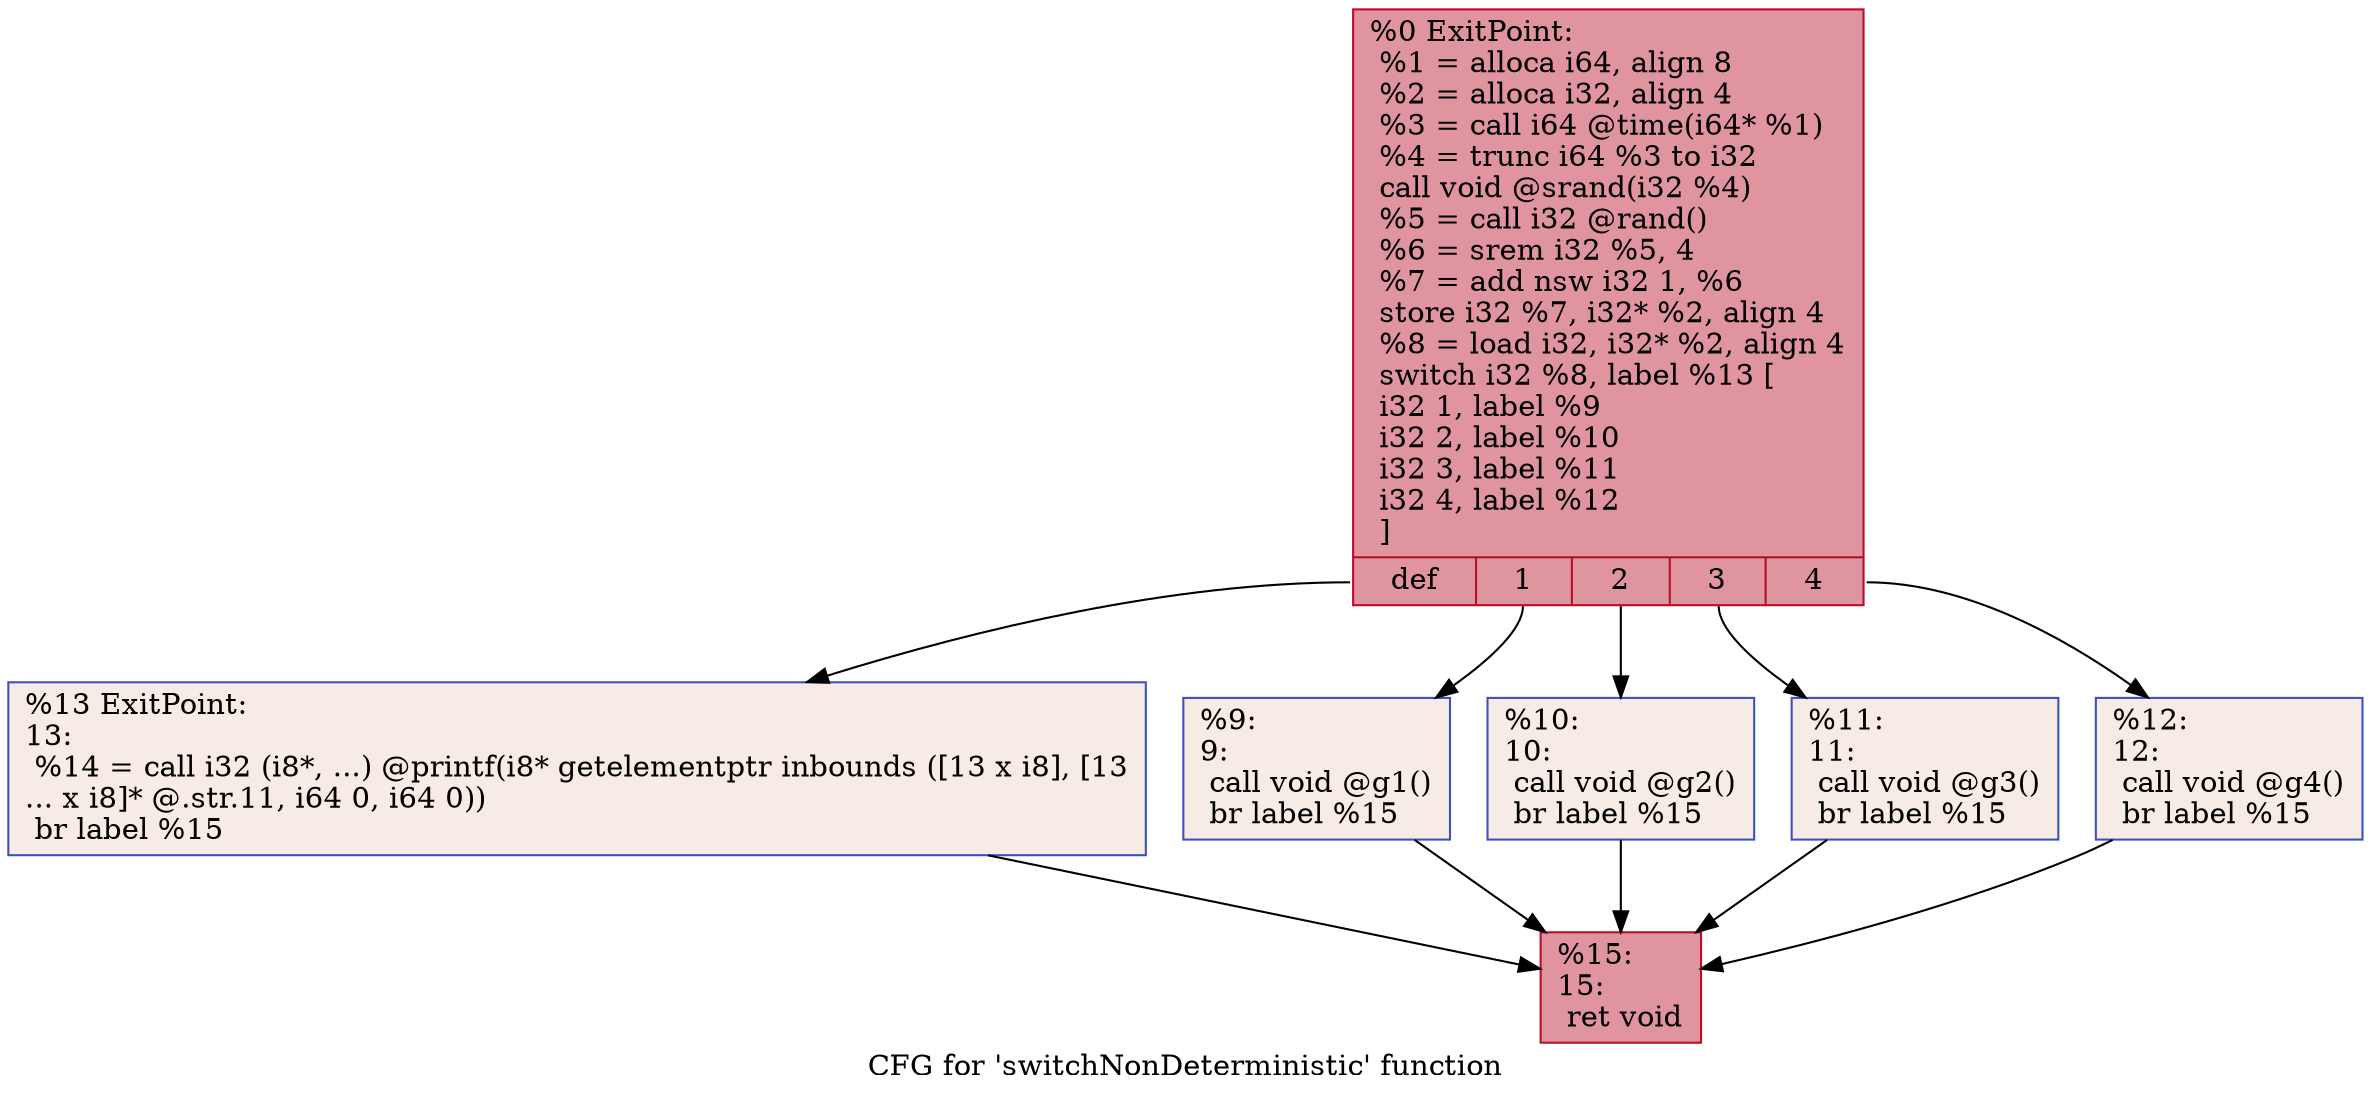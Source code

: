digraph "CFG for 'switchNonDeterministic' function" {
	label="CFG for 'switchNonDeterministic' function";

	Node0x56182ebe7e90 [shape=record,color="#b70d28ff", style=filled, fillcolor="#b70d2870",label="{%0 ExitPoint:\l  %1 = alloca i64, align 8\l  %2 = alloca i32, align 4\l  %3 = call i64 @time(i64* %1)\l  %4 = trunc i64 %3 to i32\l  call void @srand(i32 %4)\l  %5 = call i32 @rand()\l  %6 = srem i32 %5, 4\l  %7 = add nsw i32 1, %6\l  store i32 %7, i32* %2, align 4\l  %8 = load i32, i32* %2, align 4\l  switch i32 %8, label %13 [\l    i32 1, label %9\l    i32 2, label %10\l    i32 3, label %11\l    i32 4, label %12\l  ]\l|{<s0>def|<s1>1|<s2>2|<s3>3|<s4>4}}"];
	Node0x56182ebe7e90:s0 -> Node0x56182ebe8220;
	Node0x56182ebe7e90:s1 -> Node0x56182ebe8970;
	Node0x56182ebe7e90:s2 -> Node0x56182ebe89c0;
	Node0x56182ebe7e90:s3 -> Node0x56182ebe8a10;
	Node0x56182ebe7e90:s4 -> Node0x56182ebe8a60;
	Node0x56182ebe8970 [shape=record,color="#3d50c3ff", style=filled, fillcolor="#ecd3c570",label="{%9:\l9:                                                \l  call void @g1()\l  br label %15\l}"];
	Node0x56182ebe8970 -> Node0x56182ebe8d20;
	Node0x56182ebe89c0 [shape=record,color="#3d50c3ff", style=filled, fillcolor="#ecd3c570",label="{%10:\l10:                                               \l  call void @g2()\l  br label %15\l}"];
	Node0x56182ebe89c0 -> Node0x56182ebe8d20;
	Node0x56182ebe8a10 [shape=record,color="#3d50c3ff", style=filled, fillcolor="#ecd3c570",label="{%11:\l11:                                               \l  call void @g3()\l  br label %15\l}"];
	Node0x56182ebe8a10 -> Node0x56182ebe8d20;
	Node0x56182ebe8a60 [shape=record,color="#3d50c3ff", style=filled, fillcolor="#ecd3c570",label="{%12:\l12:                                               \l  call void @g4()\l  br label %15\l}"];
	Node0x56182ebe8a60 -> Node0x56182ebe8d20;
	Node0x56182ebe8220 [shape=record,color="#3d50c3ff", style=filled, fillcolor="#ecd3c570",label="{%13 ExitPoint:\l13:                                               \l  %14 = call i32 (i8*, ...) @printf(i8* getelementptr inbounds ([13 x i8], [13\l... x i8]* @.str.11, i64 0, i64 0))\l  br label %15\l}"];
	Node0x56182ebe8220 -> Node0x56182ebe8d20;
	Node0x56182ebe8d20 [shape=record,color="#b70d28ff", style=filled, fillcolor="#b70d2870",label="{%15:\l15:                                               \l  ret void\l}"];
}
